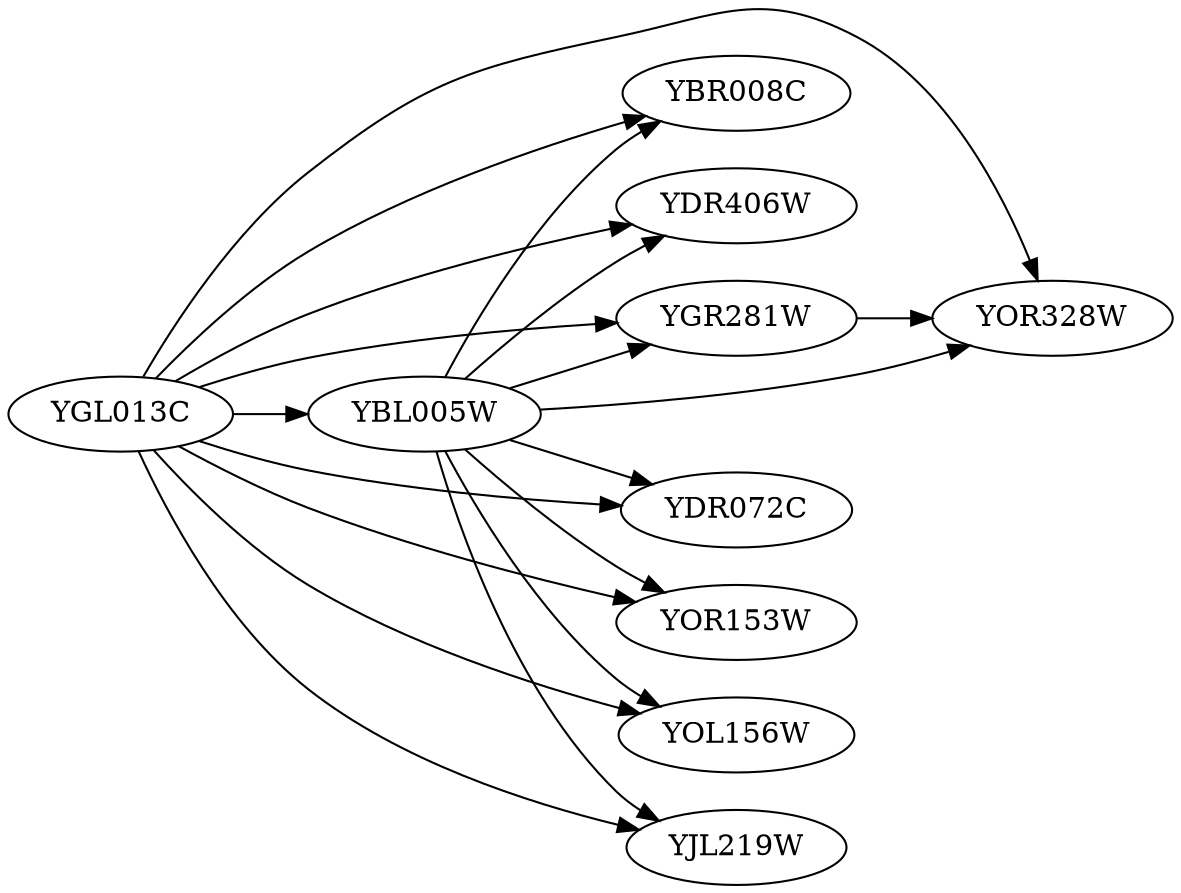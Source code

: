digraph "Yeast-1" {
	rankdir=LR;
	"YBR008C";
	"YBL005W";
	"YGL013C";
	"YDR406W";
	"YGR281W";
	"YOR328W";
	"YDR072C";
	"YOR153W";
	"YOL156W";
	"YJL219W";
	"YBL005W" -> "YBR008C";
	"YBL005W" -> "YDR072C";
	"YBL005W" -> "YDR406W";
	"YBL005W" -> "YGR281W";
	"YBL005W" -> "YJL219W";
	"YBL005W" -> "YOL156W";
	"YBL005W" -> "YOR153W";
	"YBL005W" -> "YOR328W";
	"YGL013C" -> "YBL005W";
	"YGL013C" -> "YBR008C";
	"YGL013C" -> "YDR072C";
	"YGL013C" -> "YDR406W";
	"YGL013C" -> "YGR281W";
	"YGL013C" -> "YJL219W";
	"YGL013C" -> "YOL156W";
	"YGL013C" -> "YOR153W";
	"YGL013C" -> "YOR328W";
	"YGR281W" -> "YOR328W";
}